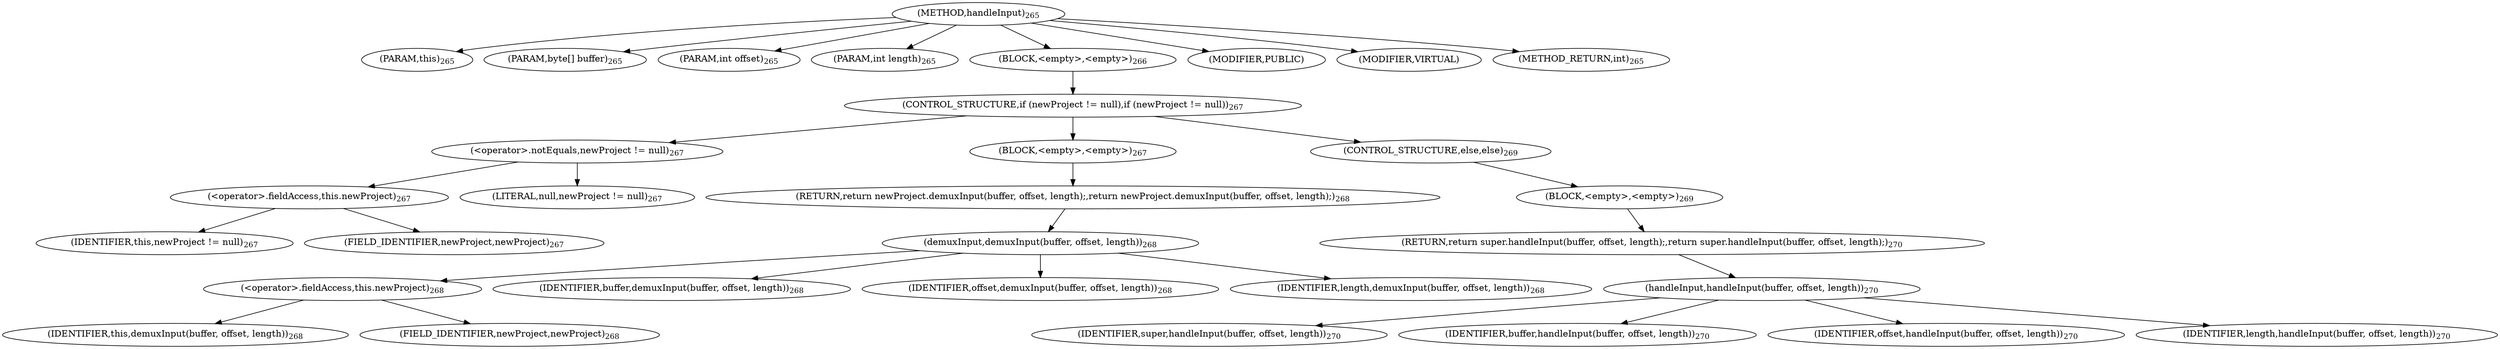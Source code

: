 digraph "handleInput" {  
"382" [label = <(METHOD,handleInput)<SUB>265</SUB>> ]
"383" [label = <(PARAM,this)<SUB>265</SUB>> ]
"384" [label = <(PARAM,byte[] buffer)<SUB>265</SUB>> ]
"385" [label = <(PARAM,int offset)<SUB>265</SUB>> ]
"386" [label = <(PARAM,int length)<SUB>265</SUB>> ]
"387" [label = <(BLOCK,&lt;empty&gt;,&lt;empty&gt;)<SUB>266</SUB>> ]
"388" [label = <(CONTROL_STRUCTURE,if (newProject != null),if (newProject != null))<SUB>267</SUB>> ]
"389" [label = <(&lt;operator&gt;.notEquals,newProject != null)<SUB>267</SUB>> ]
"390" [label = <(&lt;operator&gt;.fieldAccess,this.newProject)<SUB>267</SUB>> ]
"391" [label = <(IDENTIFIER,this,newProject != null)<SUB>267</SUB>> ]
"392" [label = <(FIELD_IDENTIFIER,newProject,newProject)<SUB>267</SUB>> ]
"393" [label = <(LITERAL,null,newProject != null)<SUB>267</SUB>> ]
"394" [label = <(BLOCK,&lt;empty&gt;,&lt;empty&gt;)<SUB>267</SUB>> ]
"395" [label = <(RETURN,return newProject.demuxInput(buffer, offset, length);,return newProject.demuxInput(buffer, offset, length);)<SUB>268</SUB>> ]
"396" [label = <(demuxInput,demuxInput(buffer, offset, length))<SUB>268</SUB>> ]
"397" [label = <(&lt;operator&gt;.fieldAccess,this.newProject)<SUB>268</SUB>> ]
"398" [label = <(IDENTIFIER,this,demuxInput(buffer, offset, length))<SUB>268</SUB>> ]
"399" [label = <(FIELD_IDENTIFIER,newProject,newProject)<SUB>268</SUB>> ]
"400" [label = <(IDENTIFIER,buffer,demuxInput(buffer, offset, length))<SUB>268</SUB>> ]
"401" [label = <(IDENTIFIER,offset,demuxInput(buffer, offset, length))<SUB>268</SUB>> ]
"402" [label = <(IDENTIFIER,length,demuxInput(buffer, offset, length))<SUB>268</SUB>> ]
"403" [label = <(CONTROL_STRUCTURE,else,else)<SUB>269</SUB>> ]
"404" [label = <(BLOCK,&lt;empty&gt;,&lt;empty&gt;)<SUB>269</SUB>> ]
"405" [label = <(RETURN,return super.handleInput(buffer, offset, length);,return super.handleInput(buffer, offset, length);)<SUB>270</SUB>> ]
"406" [label = <(handleInput,handleInput(buffer, offset, length))<SUB>270</SUB>> ]
"407" [label = <(IDENTIFIER,super,handleInput(buffer, offset, length))<SUB>270</SUB>> ]
"408" [label = <(IDENTIFIER,buffer,handleInput(buffer, offset, length))<SUB>270</SUB>> ]
"409" [label = <(IDENTIFIER,offset,handleInput(buffer, offset, length))<SUB>270</SUB>> ]
"410" [label = <(IDENTIFIER,length,handleInput(buffer, offset, length))<SUB>270</SUB>> ]
"411" [label = <(MODIFIER,PUBLIC)> ]
"412" [label = <(MODIFIER,VIRTUAL)> ]
"413" [label = <(METHOD_RETURN,int)<SUB>265</SUB>> ]
  "382" -> "383" 
  "382" -> "384" 
  "382" -> "385" 
  "382" -> "386" 
  "382" -> "387" 
  "382" -> "411" 
  "382" -> "412" 
  "382" -> "413" 
  "387" -> "388" 
  "388" -> "389" 
  "388" -> "394" 
  "388" -> "403" 
  "389" -> "390" 
  "389" -> "393" 
  "390" -> "391" 
  "390" -> "392" 
  "394" -> "395" 
  "395" -> "396" 
  "396" -> "397" 
  "396" -> "400" 
  "396" -> "401" 
  "396" -> "402" 
  "397" -> "398" 
  "397" -> "399" 
  "403" -> "404" 
  "404" -> "405" 
  "405" -> "406" 
  "406" -> "407" 
  "406" -> "408" 
  "406" -> "409" 
  "406" -> "410" 
}
